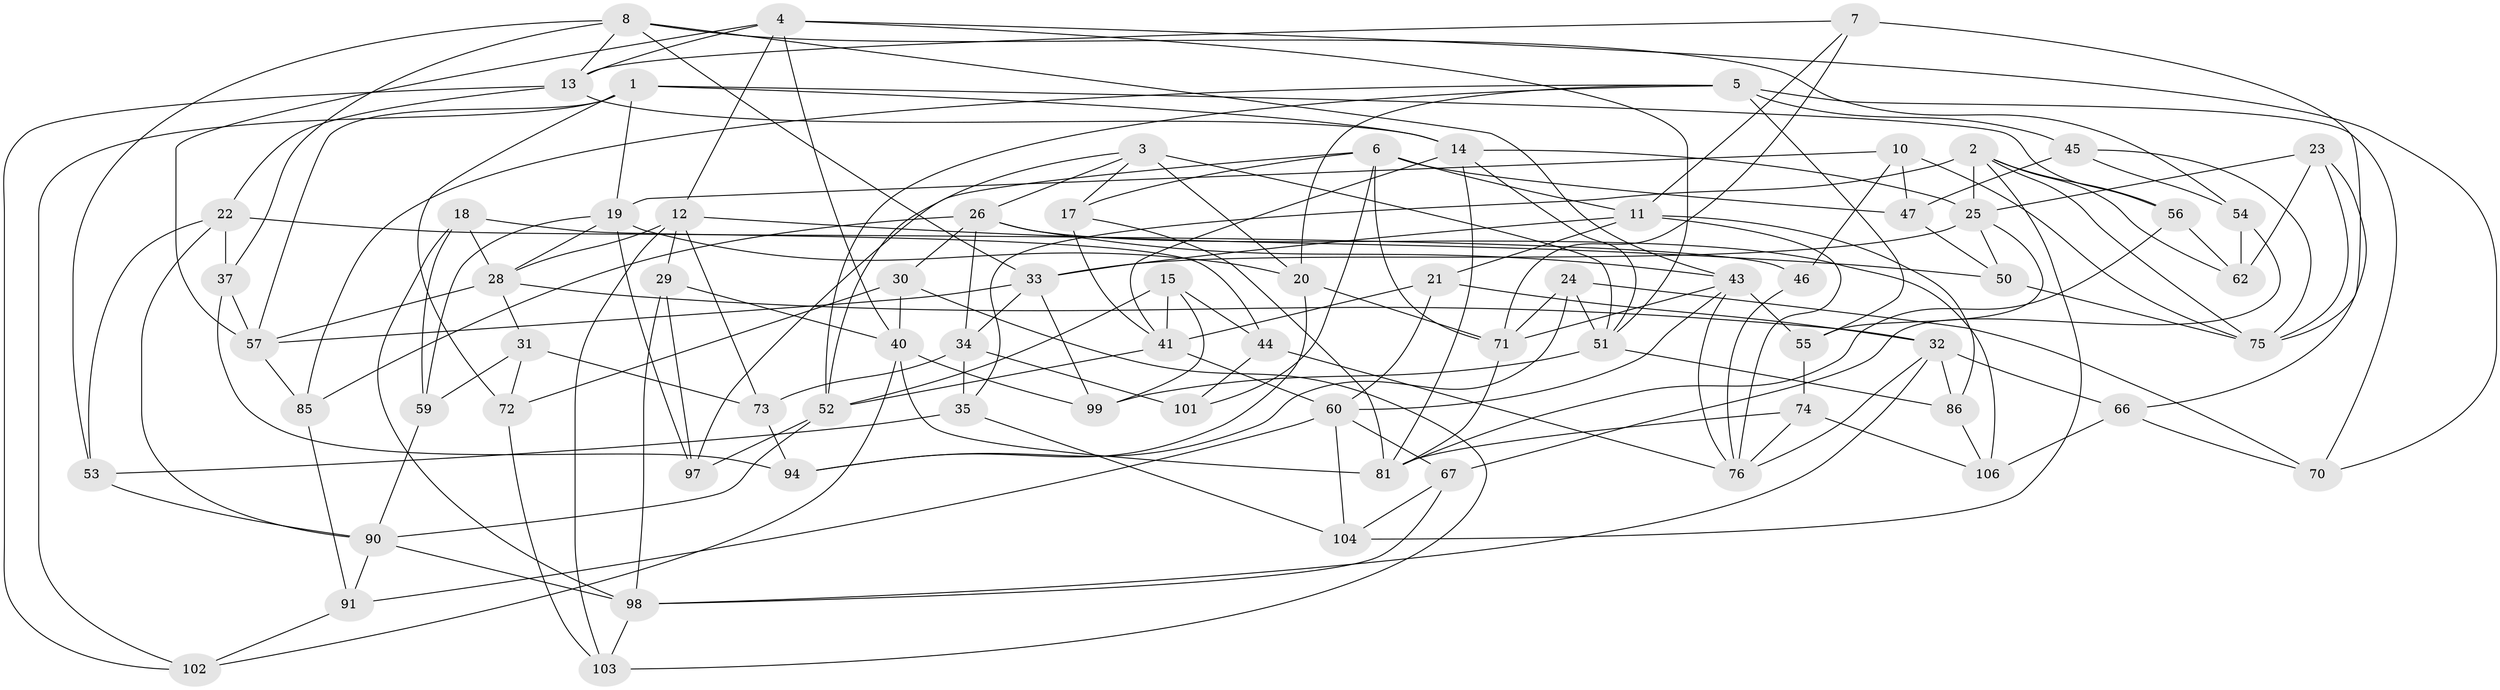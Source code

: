 // Generated by graph-tools (version 1.1) at 2025/52/02/27/25 19:52:29]
// undirected, 74 vertices, 178 edges
graph export_dot {
graph [start="1"]
  node [color=gray90,style=filled];
  1 [super="+9"];
  2 [super="+64"];
  3 [super="+68"];
  4 [super="+16"];
  5 [super="+96"];
  6 [super="+63"];
  7;
  8 [super="+93"];
  10;
  11 [super="+107"];
  12 [super="+27"];
  13 [super="+58"];
  14 [super="+100"];
  15;
  17;
  18;
  19 [super="+80"];
  20 [super="+61"];
  21;
  22 [super="+48"];
  23;
  24;
  25 [super="+49"];
  26 [super="+39"];
  28 [super="+36"];
  29;
  30;
  31;
  32 [super="+42"];
  33 [super="+38"];
  34 [super="+65"];
  35;
  37;
  40 [super="+83"];
  41 [super="+87"];
  43 [super="+69"];
  44;
  45;
  46;
  47;
  50;
  51 [super="+84"];
  52 [super="+77"];
  53;
  54;
  55;
  56;
  57 [super="+89"];
  59;
  60 [super="+95"];
  62;
  66;
  67;
  70;
  71 [super="+79"];
  72;
  73;
  74;
  75 [super="+78"];
  76 [super="+82"];
  81 [super="+88"];
  85;
  86;
  90 [super="+92"];
  91;
  94;
  97;
  98 [super="+105"];
  99;
  101;
  102;
  103;
  104;
  106;
  1 -- 72;
  1 -- 56;
  1 -- 102;
  1 -- 57;
  1 -- 14;
  1 -- 19;
  2 -- 104;
  2 -- 35;
  2 -- 56;
  2 -- 75;
  2 -- 62;
  2 -- 25;
  3 -- 20 [weight=2];
  3 -- 26;
  3 -- 17;
  3 -- 51;
  3 -- 52;
  4 -- 70;
  4 -- 40;
  4 -- 57;
  4 -- 12;
  4 -- 13;
  4 -- 51;
  5 -- 70;
  5 -- 85;
  5 -- 20;
  5 -- 52;
  5 -- 45;
  5 -- 55;
  6 -- 11;
  6 -- 97;
  6 -- 101;
  6 -- 17;
  6 -- 71;
  6 -- 47;
  7 -- 13;
  7 -- 71;
  7 -- 11;
  7 -- 75;
  8 -- 54;
  8 -- 13;
  8 -- 33;
  8 -- 43;
  8 -- 53;
  8 -- 37;
  10 -- 46;
  10 -- 47;
  10 -- 75;
  10 -- 19;
  11 -- 76;
  11 -- 21;
  11 -- 86;
  11 -- 33;
  12 -- 29;
  12 -- 73;
  12 -- 50;
  12 -- 103;
  12 -- 28;
  13 -- 22;
  13 -- 14;
  13 -- 102;
  14 -- 25;
  14 -- 81;
  14 -- 51;
  14 -- 41;
  15 -- 99;
  15 -- 44;
  15 -- 41;
  15 -- 52;
  17 -- 81;
  17 -- 41;
  18 -- 98;
  18 -- 59;
  18 -- 28;
  18 -- 44;
  19 -- 59;
  19 -- 97;
  19 -- 28;
  19 -- 20;
  20 -- 94;
  20 -- 71;
  21 -- 32;
  21 -- 41;
  21 -- 60;
  22 -- 90;
  22 -- 46 [weight=2];
  22 -- 53;
  22 -- 37;
  23 -- 25;
  23 -- 66;
  23 -- 75;
  23 -- 62;
  24 -- 70;
  24 -- 51;
  24 -- 71;
  24 -- 94;
  25 -- 50;
  25 -- 33;
  25 -- 55;
  26 -- 85;
  26 -- 34;
  26 -- 43;
  26 -- 30;
  26 -- 106;
  28 -- 32;
  28 -- 57;
  28 -- 31;
  29 -- 97;
  29 -- 98;
  29 -- 40;
  30 -- 40;
  30 -- 72;
  30 -- 103;
  31 -- 72;
  31 -- 59;
  31 -- 73;
  32 -- 66;
  32 -- 98;
  32 -- 86;
  32 -- 76;
  33 -- 99;
  33 -- 57;
  33 -- 34;
  34 -- 101 [weight=2];
  34 -- 35;
  34 -- 73;
  35 -- 53;
  35 -- 104;
  37 -- 94;
  37 -- 57;
  40 -- 99;
  40 -- 102;
  40 -- 81;
  41 -- 60;
  41 -- 52;
  43 -- 71;
  43 -- 76;
  43 -- 55;
  43 -- 60;
  44 -- 76;
  44 -- 101;
  45 -- 47;
  45 -- 54;
  45 -- 75;
  46 -- 76;
  47 -- 50;
  50 -- 75;
  51 -- 86;
  51 -- 99;
  52 -- 97;
  52 -- 90;
  53 -- 90;
  54 -- 67;
  54 -- 62;
  55 -- 74;
  56 -- 62;
  56 -- 81;
  57 -- 85;
  59 -- 90;
  60 -- 104;
  60 -- 91;
  60 -- 67;
  66 -- 70;
  66 -- 106;
  67 -- 104;
  67 -- 98;
  71 -- 81;
  72 -- 103;
  73 -- 94;
  74 -- 81;
  74 -- 106;
  74 -- 76;
  85 -- 91;
  86 -- 106;
  90 -- 91;
  90 -- 98;
  91 -- 102;
  98 -- 103;
}
